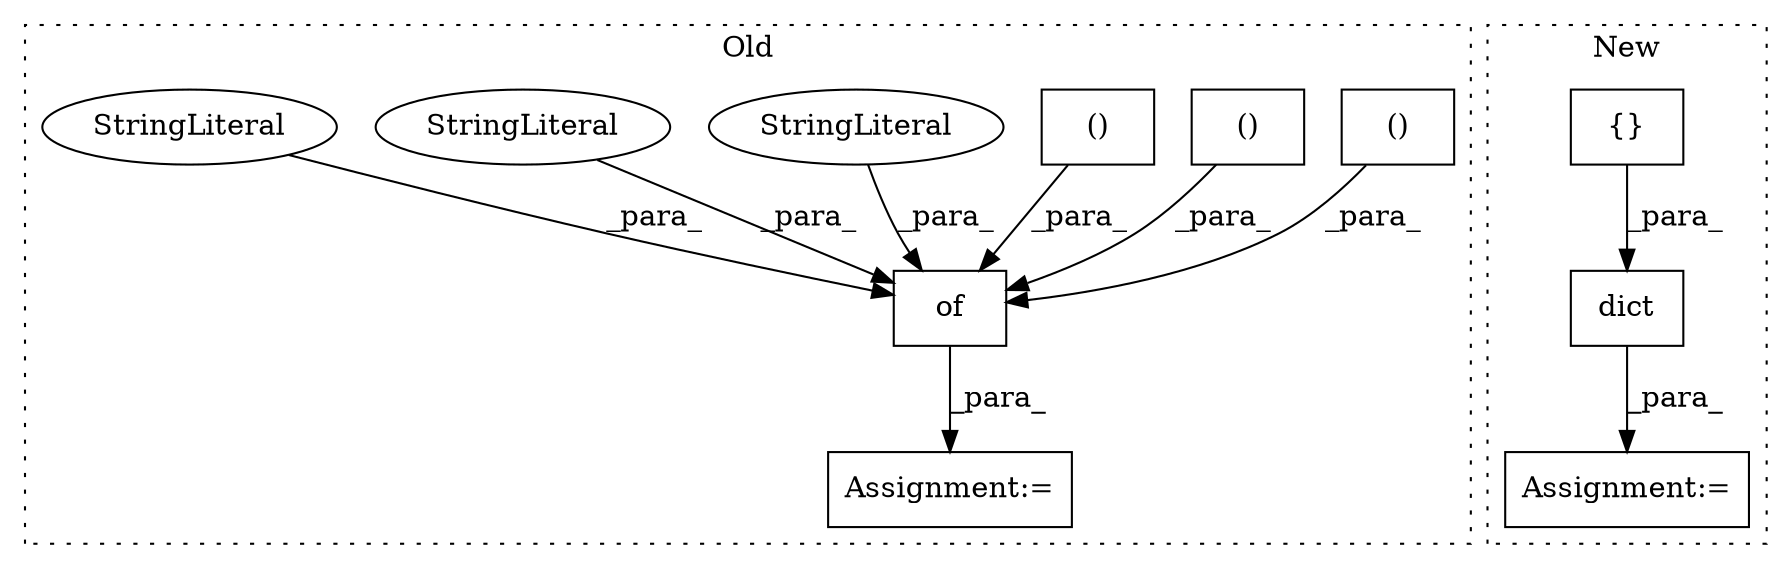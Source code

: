 digraph G {
subgraph cluster0 {
1 [label="()" a="106" s="2633165" l="25462" shape="box"];
4 [label="Assignment:=" a="7" s="2582261" l="1" shape="box"];
5 [label="()" a="106" s="2607763" l="25384" shape="box"];
6 [label="of" a="32" s="2582266,2658627" l="3,2" shape="box"];
7 [label="()" a="106" s="2582284" l="25460" shape="box"];
8 [label="StringLiteral" a="45" s="2582269" l="5" shape="ellipse"];
9 [label="StringLiteral" a="45" s="2607746" l="7" shape="ellipse"];
10 [label="StringLiteral" a="45" s="2633149" l="6" shape="ellipse"];
label = "Old";
style="dotted";
}
subgraph cluster1 {
2 [label="dict" a="32" s="55841,57952" l="5,1" shape="box"];
3 [label="Assignment:=" a="7" s="55840" l="1" shape="box"];
11 [label="{}" a="4" s="56552,57233" l="6,2" shape="box"];
label = "New";
style="dotted";
}
1 -> 6 [label="_para_"];
2 -> 3 [label="_para_"];
5 -> 6 [label="_para_"];
6 -> 4 [label="_para_"];
7 -> 6 [label="_para_"];
8 -> 6 [label="_para_"];
9 -> 6 [label="_para_"];
10 -> 6 [label="_para_"];
11 -> 2 [label="_para_"];
}